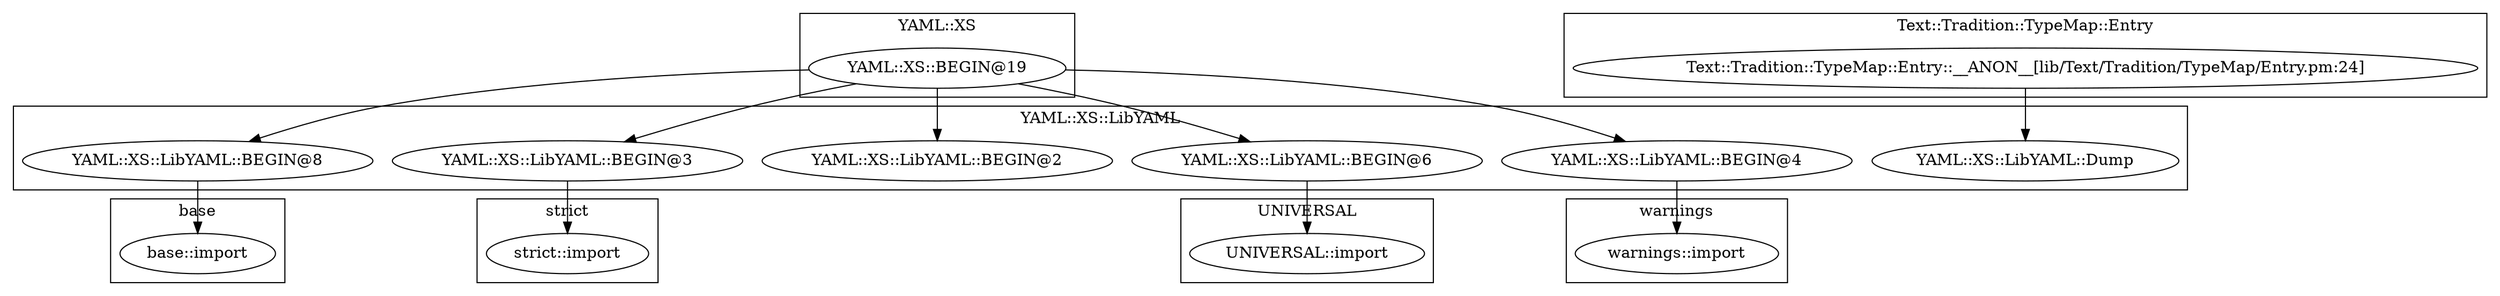 digraph {
graph [overlap=false]
subgraph cluster_YAML_XS {
	label="YAML::XS";
	"YAML::XS::BEGIN@19";
}
subgraph cluster_UNIVERSAL {
	label="UNIVERSAL";
	"UNIVERSAL::import";
}
subgraph cluster_warnings {
	label="warnings";
	"warnings::import";
}
subgraph cluster_base {
	label="base";
	"base::import";
}
subgraph cluster_YAML_XS_LibYAML {
	label="YAML::XS::LibYAML";
	"YAML::XS::LibYAML::BEGIN@8";
	"YAML::XS::LibYAML::BEGIN@3";
	"YAML::XS::LibYAML::Dump";
	"YAML::XS::LibYAML::BEGIN@6";
	"YAML::XS::LibYAML::BEGIN@4";
	"YAML::XS::LibYAML::BEGIN@2";
}
subgraph cluster_strict {
	label="strict";
	"strict::import";
}
subgraph cluster_Text_Tradition_TypeMap_Entry {
	label="Text::Tradition::TypeMap::Entry";
	"Text::Tradition::TypeMap::Entry::__ANON__[lib/Text/Tradition/TypeMap/Entry.pm:24]";
}
"YAML::XS::BEGIN@19" -> "YAML::XS::LibYAML::BEGIN@6";
"YAML::XS::LibYAML::BEGIN@6" -> "UNIVERSAL::import";
"YAML::XS::BEGIN@19" -> "YAML::XS::LibYAML::BEGIN@4";
"YAML::XS::BEGIN@19" -> "YAML::XS::LibYAML::BEGIN@3";
"YAML::XS::LibYAML::BEGIN@3" -> "strict::import";
"YAML::XS::BEGIN@19" -> "YAML::XS::LibYAML::BEGIN@8";
"YAML::XS::LibYAML::BEGIN@8" -> "base::import";
"YAML::XS::LibYAML::BEGIN@4" -> "warnings::import";
"YAML::XS::BEGIN@19" -> "YAML::XS::LibYAML::BEGIN@2";
"Text::Tradition::TypeMap::Entry::__ANON__[lib/Text/Tradition/TypeMap/Entry.pm:24]" -> "YAML::XS::LibYAML::Dump";
}
